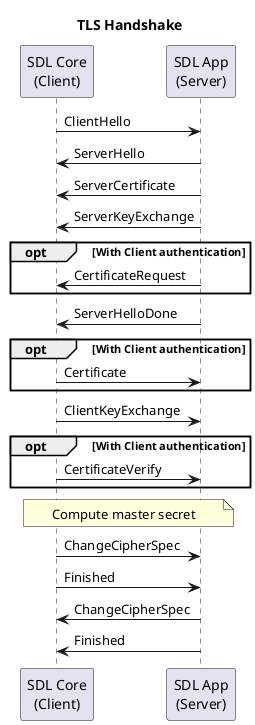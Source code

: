 @startuml

title TLS Handshake

participant Client as "SDL Core\n(Client)"
participant Server as "SDL App\n(Server)"

Client -> Server : ClientHello
Server -> Client : ServerHello
Server -> Client : ServerCertificate
Server -> Client : ServerKeyExchange
opt With Client authentication
Server -> Client : CertificateRequest
end opt

Server -> Client : ServerHelloDone
opt With Client authentication
Client -> Server : Certificate
end opt
Client -> Server : ClientKeyExchange
opt With Client authentication
Client -> Server : CertificateVerify
end opt
note over Client, Server
Compute master secret
end note
Client -> Server : ChangeCipherSpec
Client -> Server : Finished
Server -> Client : ChangeCipherSpec
Server -> Client : Finished

@enduml